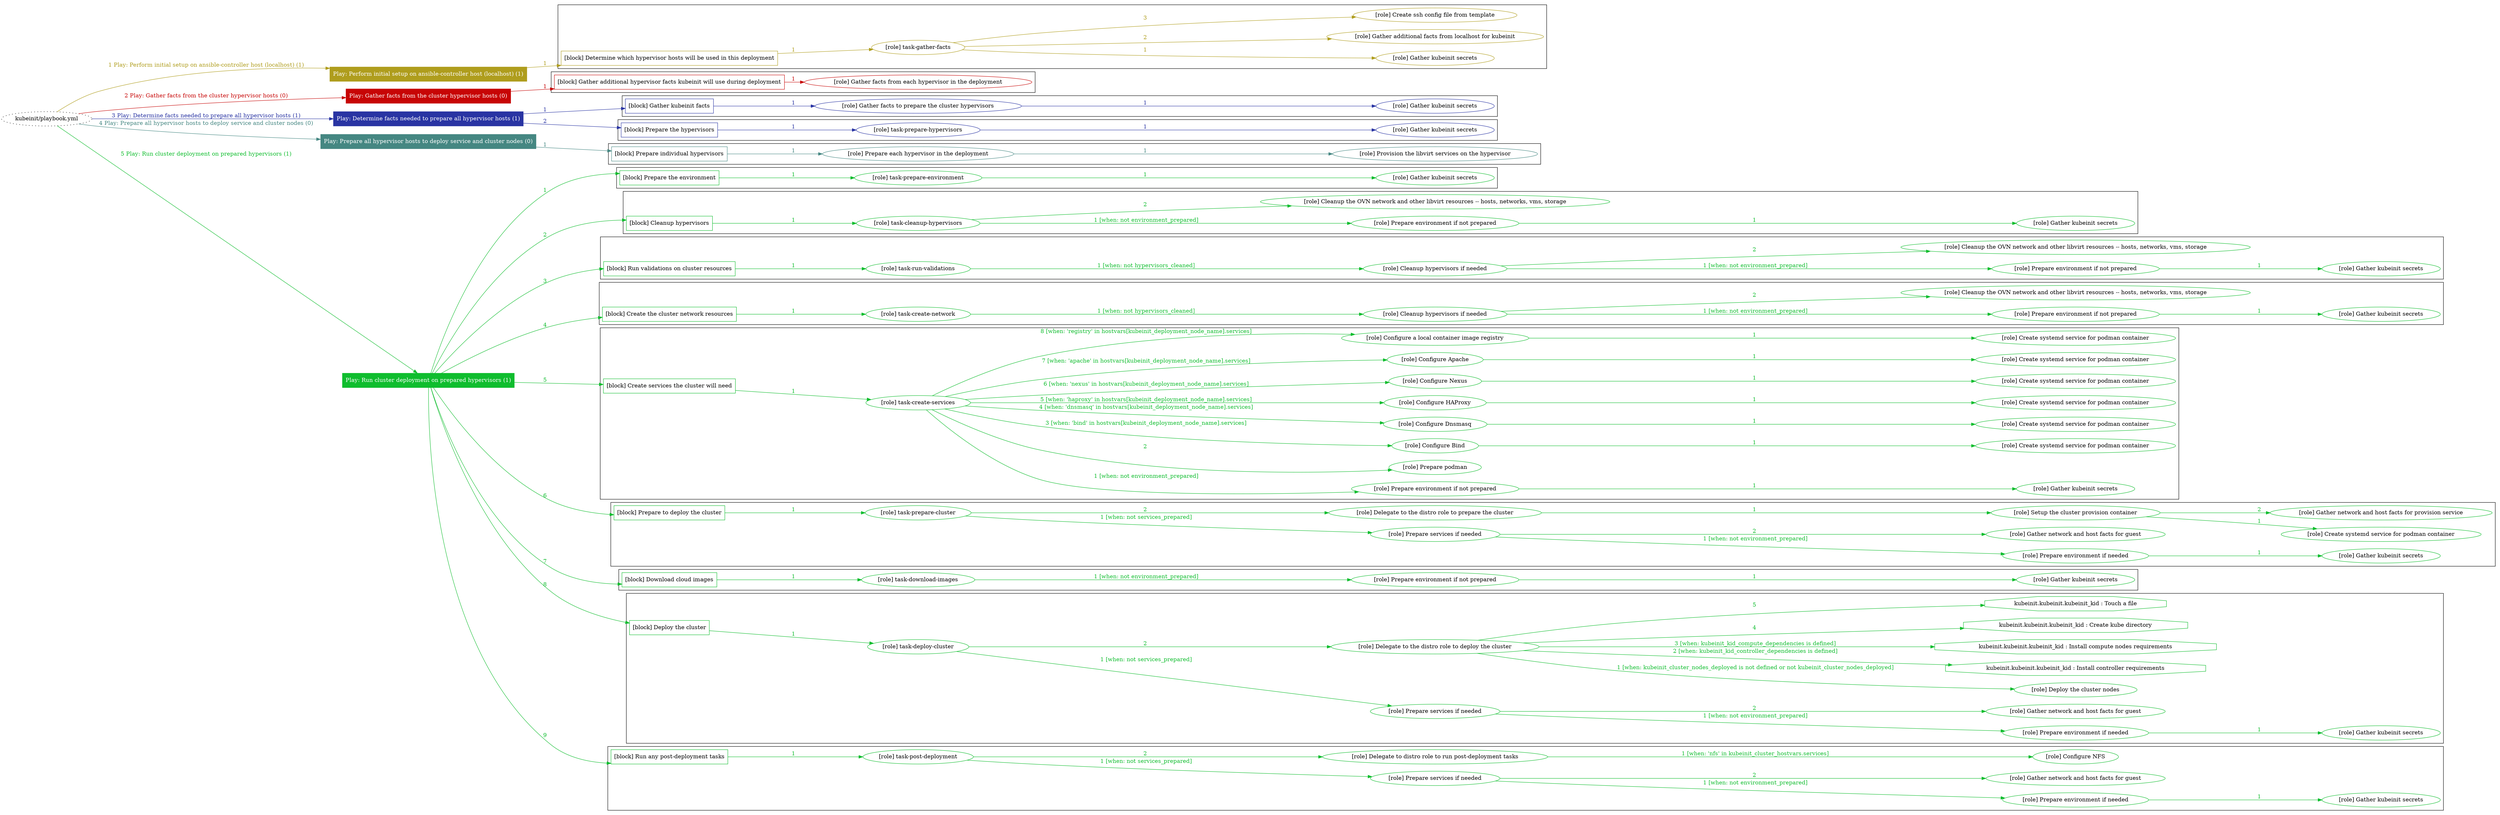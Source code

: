 digraph {
	graph [concentrate=true ordering=in rankdir=LR ratio=fill]
	edge [esep=5 sep=10]
	"kubeinit/playbook.yml" [URL="/home/runner/work/kubeinit/kubeinit/kubeinit/playbook.yml" id=playbook_e4612409 style=dotted]
	"kubeinit/playbook.yml" -> play_f13c044d [label="1 Play: Perform initial setup on ansible-controller host (localhost) (1)" color="#af9d1d" fontcolor="#af9d1d" id=edge_play_f13c044d labeltooltip="1 Play: Perform initial setup on ansible-controller host (localhost) (1)" tooltip="1 Play: Perform initial setup on ansible-controller host (localhost) (1)"]
	subgraph "Play: Perform initial setup on ansible-controller host (localhost) (1)" {
		play_f13c044d [label="Play: Perform initial setup on ansible-controller host (localhost) (1)" URL="/home/runner/work/kubeinit/kubeinit/kubeinit/playbook.yml" color="#af9d1d" fontcolor="#ffffff" id=play_f13c044d shape=box style=filled tooltip=localhost]
		play_f13c044d -> block_aff4a880 [label=1 color="#af9d1d" fontcolor="#af9d1d" id=edge_block_aff4a880 labeltooltip=1 tooltip=1]
		subgraph cluster_block_aff4a880 {
			block_aff4a880 [label="[block] Determine which hypervisor hosts will be used in this deployment" URL="/home/runner/work/kubeinit/kubeinit/kubeinit/playbook.yml" color="#af9d1d" id=block_aff4a880 labeltooltip="Determine which hypervisor hosts will be used in this deployment" shape=box tooltip="Determine which hypervisor hosts will be used in this deployment"]
			block_aff4a880 -> role_bec4efab [label="1 " color="#af9d1d" fontcolor="#af9d1d" id=edge_role_bec4efab labeltooltip="1 " tooltip="1 "]
			subgraph "task-gather-facts" {
				role_bec4efab [label="[role] task-gather-facts" URL="/home/runner/work/kubeinit/kubeinit/kubeinit/playbook.yml" color="#af9d1d" id=role_bec4efab tooltip="task-gather-facts"]
				role_bec4efab -> role_b82c16a2 [label="1 " color="#af9d1d" fontcolor="#af9d1d" id=edge_role_b82c16a2 labeltooltip="1 " tooltip="1 "]
				subgraph "Gather kubeinit secrets" {
					role_b82c16a2 [label="[role] Gather kubeinit secrets" URL="/home/runner/.ansible/collections/ansible_collections/kubeinit/kubeinit/roles/kubeinit_prepare/tasks/build_hypervisors_group.yml" color="#af9d1d" id=role_b82c16a2 tooltip="Gather kubeinit secrets"]
				}
				role_bec4efab -> role_f82345d7 [label="2 " color="#af9d1d" fontcolor="#af9d1d" id=edge_role_f82345d7 labeltooltip="2 " tooltip="2 "]
				subgraph "Gather additional facts from localhost for kubeinit" {
					role_f82345d7 [label="[role] Gather additional facts from localhost for kubeinit" URL="/home/runner/.ansible/collections/ansible_collections/kubeinit/kubeinit/roles/kubeinit_prepare/tasks/build_hypervisors_group.yml" color="#af9d1d" id=role_f82345d7 tooltip="Gather additional facts from localhost for kubeinit"]
				}
				role_bec4efab -> role_757fdeb3 [label="3 " color="#af9d1d" fontcolor="#af9d1d" id=edge_role_757fdeb3 labeltooltip="3 " tooltip="3 "]
				subgraph "Create ssh config file from template" {
					role_757fdeb3 [label="[role] Create ssh config file from template" URL="/home/runner/.ansible/collections/ansible_collections/kubeinit/kubeinit/roles/kubeinit_prepare/tasks/build_hypervisors_group.yml" color="#af9d1d" id=role_757fdeb3 tooltip="Create ssh config file from template"]
				}
			}
		}
	}
	"kubeinit/playbook.yml" -> play_c44e01d8 [label="2 Play: Gather facts from the cluster hypervisor hosts (0)" color="#c70505" fontcolor="#c70505" id=edge_play_c44e01d8 labeltooltip="2 Play: Gather facts from the cluster hypervisor hosts (0)" tooltip="2 Play: Gather facts from the cluster hypervisor hosts (0)"]
	subgraph "Play: Gather facts from the cluster hypervisor hosts (0)" {
		play_c44e01d8 [label="Play: Gather facts from the cluster hypervisor hosts (0)" URL="/home/runner/work/kubeinit/kubeinit/kubeinit/playbook.yml" color="#c70505" fontcolor="#ffffff" id=play_c44e01d8 shape=box style=filled tooltip="Play: Gather facts from the cluster hypervisor hosts (0)"]
		play_c44e01d8 -> block_5c3e0e9c [label=1 color="#c70505" fontcolor="#c70505" id=edge_block_5c3e0e9c labeltooltip=1 tooltip=1]
		subgraph cluster_block_5c3e0e9c {
			block_5c3e0e9c [label="[block] Gather additional hypervisor facts kubeinit will use during deployment" URL="/home/runner/work/kubeinit/kubeinit/kubeinit/playbook.yml" color="#c70505" id=block_5c3e0e9c labeltooltip="Gather additional hypervisor facts kubeinit will use during deployment" shape=box tooltip="Gather additional hypervisor facts kubeinit will use during deployment"]
			block_5c3e0e9c -> role_afc8eaa5 [label="1 " color="#c70505" fontcolor="#c70505" id=edge_role_afc8eaa5 labeltooltip="1 " tooltip="1 "]
			subgraph "Gather facts from each hypervisor in the deployment" {
				role_afc8eaa5 [label="[role] Gather facts from each hypervisor in the deployment" URL="/home/runner/work/kubeinit/kubeinit/kubeinit/playbook.yml" color="#c70505" id=role_afc8eaa5 tooltip="Gather facts from each hypervisor in the deployment"]
			}
		}
	}
	"kubeinit/playbook.yml" -> play_e5db6f1e [label="3 Play: Determine facts needed to prepare all hypervisor hosts (1)" color="#2934a3" fontcolor="#2934a3" id=edge_play_e5db6f1e labeltooltip="3 Play: Determine facts needed to prepare all hypervisor hosts (1)" tooltip="3 Play: Determine facts needed to prepare all hypervisor hosts (1)"]
	subgraph "Play: Determine facts needed to prepare all hypervisor hosts (1)" {
		play_e5db6f1e [label="Play: Determine facts needed to prepare all hypervisor hosts (1)" URL="/home/runner/work/kubeinit/kubeinit/kubeinit/playbook.yml" color="#2934a3" fontcolor="#ffffff" id=play_e5db6f1e shape=box style=filled tooltip=localhost]
		play_e5db6f1e -> block_56bbbd1f [label=1 color="#2934a3" fontcolor="#2934a3" id=edge_block_56bbbd1f labeltooltip=1 tooltip=1]
		subgraph cluster_block_56bbbd1f {
			block_56bbbd1f [label="[block] Gather kubeinit facts" URL="/home/runner/work/kubeinit/kubeinit/kubeinit/playbook.yml" color="#2934a3" id=block_56bbbd1f labeltooltip="Gather kubeinit facts" shape=box tooltip="Gather kubeinit facts"]
			block_56bbbd1f -> role_efb38e40 [label="1 " color="#2934a3" fontcolor="#2934a3" id=edge_role_efb38e40 labeltooltip="1 " tooltip="1 "]
			subgraph "Gather facts to prepare the cluster hypervisors" {
				role_efb38e40 [label="[role] Gather facts to prepare the cluster hypervisors" URL="/home/runner/work/kubeinit/kubeinit/kubeinit/playbook.yml" color="#2934a3" id=role_efb38e40 tooltip="Gather facts to prepare the cluster hypervisors"]
				role_efb38e40 -> role_dbee9239 [label="1 " color="#2934a3" fontcolor="#2934a3" id=edge_role_dbee9239 labeltooltip="1 " tooltip="1 "]
				subgraph "Gather kubeinit secrets" {
					role_dbee9239 [label="[role] Gather kubeinit secrets" URL="/home/runner/.ansible/collections/ansible_collections/kubeinit/kubeinit/roles/kubeinit_prepare/tasks/gather_kubeinit_facts.yml" color="#2934a3" id=role_dbee9239 tooltip="Gather kubeinit secrets"]
				}
			}
		}
		play_e5db6f1e -> block_041818f3 [label=2 color="#2934a3" fontcolor="#2934a3" id=edge_block_041818f3 labeltooltip=2 tooltip=2]
		subgraph cluster_block_041818f3 {
			block_041818f3 [label="[block] Prepare the hypervisors" URL="/home/runner/work/kubeinit/kubeinit/kubeinit/playbook.yml" color="#2934a3" id=block_041818f3 labeltooltip="Prepare the hypervisors" shape=box tooltip="Prepare the hypervisors"]
			block_041818f3 -> role_b581324e [label="1 " color="#2934a3" fontcolor="#2934a3" id=edge_role_b581324e labeltooltip="1 " tooltip="1 "]
			subgraph "task-prepare-hypervisors" {
				role_b581324e [label="[role] task-prepare-hypervisors" URL="/home/runner/work/kubeinit/kubeinit/kubeinit/playbook.yml" color="#2934a3" id=role_b581324e tooltip="task-prepare-hypervisors"]
				role_b581324e -> role_6fa0057e [label="1 " color="#2934a3" fontcolor="#2934a3" id=edge_role_6fa0057e labeltooltip="1 " tooltip="1 "]
				subgraph "Gather kubeinit secrets" {
					role_6fa0057e [label="[role] Gather kubeinit secrets" URL="/home/runner/.ansible/collections/ansible_collections/kubeinit/kubeinit/roles/kubeinit_prepare/tasks/gather_kubeinit_facts.yml" color="#2934a3" id=role_6fa0057e tooltip="Gather kubeinit secrets"]
				}
			}
		}
	}
	"kubeinit/playbook.yml" -> play_ab553658 [label="4 Play: Prepare all hypervisor hosts to deploy service and cluster nodes (0)" color="#458782" fontcolor="#458782" id=edge_play_ab553658 labeltooltip="4 Play: Prepare all hypervisor hosts to deploy service and cluster nodes (0)" tooltip="4 Play: Prepare all hypervisor hosts to deploy service and cluster nodes (0)"]
	subgraph "Play: Prepare all hypervisor hosts to deploy service and cluster nodes (0)" {
		play_ab553658 [label="Play: Prepare all hypervisor hosts to deploy service and cluster nodes (0)" URL="/home/runner/work/kubeinit/kubeinit/kubeinit/playbook.yml" color="#458782" fontcolor="#ffffff" id=play_ab553658 shape=box style=filled tooltip="Play: Prepare all hypervisor hosts to deploy service and cluster nodes (0)"]
		play_ab553658 -> block_cac57ed4 [label=1 color="#458782" fontcolor="#458782" id=edge_block_cac57ed4 labeltooltip=1 tooltip=1]
		subgraph cluster_block_cac57ed4 {
			block_cac57ed4 [label="[block] Prepare individual hypervisors" URL="/home/runner/work/kubeinit/kubeinit/kubeinit/playbook.yml" color="#458782" id=block_cac57ed4 labeltooltip="Prepare individual hypervisors" shape=box tooltip="Prepare individual hypervisors"]
			block_cac57ed4 -> role_39d2cc6e [label="1 " color="#458782" fontcolor="#458782" id=edge_role_39d2cc6e labeltooltip="1 " tooltip="1 "]
			subgraph "Prepare each hypervisor in the deployment" {
				role_39d2cc6e [label="[role] Prepare each hypervisor in the deployment" URL="/home/runner/work/kubeinit/kubeinit/kubeinit/playbook.yml" color="#458782" id=role_39d2cc6e tooltip="Prepare each hypervisor in the deployment"]
				role_39d2cc6e -> role_b675d808 [label="1 " color="#458782" fontcolor="#458782" id=edge_role_b675d808 labeltooltip="1 " tooltip="1 "]
				subgraph "Provision the libvirt services on the hypervisor" {
					role_b675d808 [label="[role] Provision the libvirt services on the hypervisor" URL="/home/runner/.ansible/collections/ansible_collections/kubeinit/kubeinit/roles/kubeinit_prepare/tasks/prepare_hypervisor.yml" color="#458782" id=role_b675d808 tooltip="Provision the libvirt services on the hypervisor"]
				}
			}
		}
	}
	"kubeinit/playbook.yml" -> play_9bca5546 [label="5 Play: Run cluster deployment on prepared hypervisors (1)" color="#0fbd2e" fontcolor="#0fbd2e" id=edge_play_9bca5546 labeltooltip="5 Play: Run cluster deployment on prepared hypervisors (1)" tooltip="5 Play: Run cluster deployment on prepared hypervisors (1)"]
	subgraph "Play: Run cluster deployment on prepared hypervisors (1)" {
		play_9bca5546 [label="Play: Run cluster deployment on prepared hypervisors (1)" URL="/home/runner/work/kubeinit/kubeinit/kubeinit/playbook.yml" color="#0fbd2e" fontcolor="#ffffff" id=play_9bca5546 shape=box style=filled tooltip=localhost]
		play_9bca5546 -> block_a8eab630 [label=1 color="#0fbd2e" fontcolor="#0fbd2e" id=edge_block_a8eab630 labeltooltip=1 tooltip=1]
		subgraph cluster_block_a8eab630 {
			block_a8eab630 [label="[block] Prepare the environment" URL="/home/runner/work/kubeinit/kubeinit/kubeinit/playbook.yml" color="#0fbd2e" id=block_a8eab630 labeltooltip="Prepare the environment" shape=box tooltip="Prepare the environment"]
			block_a8eab630 -> role_31d4b248 [label="1 " color="#0fbd2e" fontcolor="#0fbd2e" id=edge_role_31d4b248 labeltooltip="1 " tooltip="1 "]
			subgraph "task-prepare-environment" {
				role_31d4b248 [label="[role] task-prepare-environment" URL="/home/runner/work/kubeinit/kubeinit/kubeinit/playbook.yml" color="#0fbd2e" id=role_31d4b248 tooltip="task-prepare-environment"]
				role_31d4b248 -> role_a5d0fc66 [label="1 " color="#0fbd2e" fontcolor="#0fbd2e" id=edge_role_a5d0fc66 labeltooltip="1 " tooltip="1 "]
				subgraph "Gather kubeinit secrets" {
					role_a5d0fc66 [label="[role] Gather kubeinit secrets" URL="/home/runner/.ansible/collections/ansible_collections/kubeinit/kubeinit/roles/kubeinit_prepare/tasks/gather_kubeinit_facts.yml" color="#0fbd2e" id=role_a5d0fc66 tooltip="Gather kubeinit secrets"]
				}
			}
		}
		play_9bca5546 -> block_bc9f52a0 [label=2 color="#0fbd2e" fontcolor="#0fbd2e" id=edge_block_bc9f52a0 labeltooltip=2 tooltip=2]
		subgraph cluster_block_bc9f52a0 {
			block_bc9f52a0 [label="[block] Cleanup hypervisors" URL="/home/runner/work/kubeinit/kubeinit/kubeinit/playbook.yml" color="#0fbd2e" id=block_bc9f52a0 labeltooltip="Cleanup hypervisors" shape=box tooltip="Cleanup hypervisors"]
			block_bc9f52a0 -> role_ebae5485 [label="1 " color="#0fbd2e" fontcolor="#0fbd2e" id=edge_role_ebae5485 labeltooltip="1 " tooltip="1 "]
			subgraph "task-cleanup-hypervisors" {
				role_ebae5485 [label="[role] task-cleanup-hypervisors" URL="/home/runner/work/kubeinit/kubeinit/kubeinit/playbook.yml" color="#0fbd2e" id=role_ebae5485 tooltip="task-cleanup-hypervisors"]
				role_ebae5485 -> role_9535ba8f [label="1 [when: not environment_prepared]" color="#0fbd2e" fontcolor="#0fbd2e" id=edge_role_9535ba8f labeltooltip="1 [when: not environment_prepared]" tooltip="1 [when: not environment_prepared]"]
				subgraph "Prepare environment if not prepared" {
					role_9535ba8f [label="[role] Prepare environment if not prepared" URL="/home/runner/.ansible/collections/ansible_collections/kubeinit/kubeinit/roles/kubeinit_prepare/tasks/cleanup_hypervisors.yml" color="#0fbd2e" id=role_9535ba8f tooltip="Prepare environment if not prepared"]
					role_9535ba8f -> role_06e19b63 [label="1 " color="#0fbd2e" fontcolor="#0fbd2e" id=edge_role_06e19b63 labeltooltip="1 " tooltip="1 "]
					subgraph "Gather kubeinit secrets" {
						role_06e19b63 [label="[role] Gather kubeinit secrets" URL="/home/runner/.ansible/collections/ansible_collections/kubeinit/kubeinit/roles/kubeinit_prepare/tasks/gather_kubeinit_facts.yml" color="#0fbd2e" id=role_06e19b63 tooltip="Gather kubeinit secrets"]
					}
				}
				role_ebae5485 -> role_6a51b57f [label="2 " color="#0fbd2e" fontcolor="#0fbd2e" id=edge_role_6a51b57f labeltooltip="2 " tooltip="2 "]
				subgraph "Cleanup the OVN network and other libvirt resources -- hosts, networks, vms, storage" {
					role_6a51b57f [label="[role] Cleanup the OVN network and other libvirt resources -- hosts, networks, vms, storage" URL="/home/runner/.ansible/collections/ansible_collections/kubeinit/kubeinit/roles/kubeinit_prepare/tasks/cleanup_hypervisors.yml" color="#0fbd2e" id=role_6a51b57f tooltip="Cleanup the OVN network and other libvirt resources -- hosts, networks, vms, storage"]
				}
			}
		}
		play_9bca5546 -> block_95264e3d [label=3 color="#0fbd2e" fontcolor="#0fbd2e" id=edge_block_95264e3d labeltooltip=3 tooltip=3]
		subgraph cluster_block_95264e3d {
			block_95264e3d [label="[block] Run validations on cluster resources" URL="/home/runner/work/kubeinit/kubeinit/kubeinit/playbook.yml" color="#0fbd2e" id=block_95264e3d labeltooltip="Run validations on cluster resources" shape=box tooltip="Run validations on cluster resources"]
			block_95264e3d -> role_472d4e52 [label="1 " color="#0fbd2e" fontcolor="#0fbd2e" id=edge_role_472d4e52 labeltooltip="1 " tooltip="1 "]
			subgraph "task-run-validations" {
				role_472d4e52 [label="[role] task-run-validations" URL="/home/runner/work/kubeinit/kubeinit/kubeinit/playbook.yml" color="#0fbd2e" id=role_472d4e52 tooltip="task-run-validations"]
				role_472d4e52 -> role_537972e8 [label="1 [when: not hypervisors_cleaned]" color="#0fbd2e" fontcolor="#0fbd2e" id=edge_role_537972e8 labeltooltip="1 [when: not hypervisors_cleaned]" tooltip="1 [when: not hypervisors_cleaned]"]
				subgraph "Cleanup hypervisors if needed" {
					role_537972e8 [label="[role] Cleanup hypervisors if needed" URL="/home/runner/.ansible/collections/ansible_collections/kubeinit/kubeinit/roles/kubeinit_validations/tasks/main.yml" color="#0fbd2e" id=role_537972e8 tooltip="Cleanup hypervisors if needed"]
					role_537972e8 -> role_40deec34 [label="1 [when: not environment_prepared]" color="#0fbd2e" fontcolor="#0fbd2e" id=edge_role_40deec34 labeltooltip="1 [when: not environment_prepared]" tooltip="1 [when: not environment_prepared]"]
					subgraph "Prepare environment if not prepared" {
						role_40deec34 [label="[role] Prepare environment if not prepared" URL="/home/runner/.ansible/collections/ansible_collections/kubeinit/kubeinit/roles/kubeinit_prepare/tasks/cleanup_hypervisors.yml" color="#0fbd2e" id=role_40deec34 tooltip="Prepare environment if not prepared"]
						role_40deec34 -> role_32dd7a84 [label="1 " color="#0fbd2e" fontcolor="#0fbd2e" id=edge_role_32dd7a84 labeltooltip="1 " tooltip="1 "]
						subgraph "Gather kubeinit secrets" {
							role_32dd7a84 [label="[role] Gather kubeinit secrets" URL="/home/runner/.ansible/collections/ansible_collections/kubeinit/kubeinit/roles/kubeinit_prepare/tasks/gather_kubeinit_facts.yml" color="#0fbd2e" id=role_32dd7a84 tooltip="Gather kubeinit secrets"]
						}
					}
					role_537972e8 -> role_0efb39c7 [label="2 " color="#0fbd2e" fontcolor="#0fbd2e" id=edge_role_0efb39c7 labeltooltip="2 " tooltip="2 "]
					subgraph "Cleanup the OVN network and other libvirt resources -- hosts, networks, vms, storage" {
						role_0efb39c7 [label="[role] Cleanup the OVN network and other libvirt resources -- hosts, networks, vms, storage" URL="/home/runner/.ansible/collections/ansible_collections/kubeinit/kubeinit/roles/kubeinit_prepare/tasks/cleanup_hypervisors.yml" color="#0fbd2e" id=role_0efb39c7 tooltip="Cleanup the OVN network and other libvirt resources -- hosts, networks, vms, storage"]
					}
				}
			}
		}
		play_9bca5546 -> block_e72af2e1 [label=4 color="#0fbd2e" fontcolor="#0fbd2e" id=edge_block_e72af2e1 labeltooltip=4 tooltip=4]
		subgraph cluster_block_e72af2e1 {
			block_e72af2e1 [label="[block] Create the cluster network resources" URL="/home/runner/work/kubeinit/kubeinit/kubeinit/playbook.yml" color="#0fbd2e" id=block_e72af2e1 labeltooltip="Create the cluster network resources" shape=box tooltip="Create the cluster network resources"]
			block_e72af2e1 -> role_cc191f4a [label="1 " color="#0fbd2e" fontcolor="#0fbd2e" id=edge_role_cc191f4a labeltooltip="1 " tooltip="1 "]
			subgraph "task-create-network" {
				role_cc191f4a [label="[role] task-create-network" URL="/home/runner/work/kubeinit/kubeinit/kubeinit/playbook.yml" color="#0fbd2e" id=role_cc191f4a tooltip="task-create-network"]
				role_cc191f4a -> role_01c433ce [label="1 [when: not hypervisors_cleaned]" color="#0fbd2e" fontcolor="#0fbd2e" id=edge_role_01c433ce labeltooltip="1 [when: not hypervisors_cleaned]" tooltip="1 [when: not hypervisors_cleaned]"]
				subgraph "Cleanup hypervisors if needed" {
					role_01c433ce [label="[role] Cleanup hypervisors if needed" URL="/home/runner/.ansible/collections/ansible_collections/kubeinit/kubeinit/roles/kubeinit_libvirt/tasks/create_network.yml" color="#0fbd2e" id=role_01c433ce tooltip="Cleanup hypervisors if needed"]
					role_01c433ce -> role_870d86cd [label="1 [when: not environment_prepared]" color="#0fbd2e" fontcolor="#0fbd2e" id=edge_role_870d86cd labeltooltip="1 [when: not environment_prepared]" tooltip="1 [when: not environment_prepared]"]
					subgraph "Prepare environment if not prepared" {
						role_870d86cd [label="[role] Prepare environment if not prepared" URL="/home/runner/.ansible/collections/ansible_collections/kubeinit/kubeinit/roles/kubeinit_prepare/tasks/cleanup_hypervisors.yml" color="#0fbd2e" id=role_870d86cd tooltip="Prepare environment if not prepared"]
						role_870d86cd -> role_15c24d42 [label="1 " color="#0fbd2e" fontcolor="#0fbd2e" id=edge_role_15c24d42 labeltooltip="1 " tooltip="1 "]
						subgraph "Gather kubeinit secrets" {
							role_15c24d42 [label="[role] Gather kubeinit secrets" URL="/home/runner/.ansible/collections/ansible_collections/kubeinit/kubeinit/roles/kubeinit_prepare/tasks/gather_kubeinit_facts.yml" color="#0fbd2e" id=role_15c24d42 tooltip="Gather kubeinit secrets"]
						}
					}
					role_01c433ce -> role_00c3ab82 [label="2 " color="#0fbd2e" fontcolor="#0fbd2e" id=edge_role_00c3ab82 labeltooltip="2 " tooltip="2 "]
					subgraph "Cleanup the OVN network and other libvirt resources -- hosts, networks, vms, storage" {
						role_00c3ab82 [label="[role] Cleanup the OVN network and other libvirt resources -- hosts, networks, vms, storage" URL="/home/runner/.ansible/collections/ansible_collections/kubeinit/kubeinit/roles/kubeinit_prepare/tasks/cleanup_hypervisors.yml" color="#0fbd2e" id=role_00c3ab82 tooltip="Cleanup the OVN network and other libvirt resources -- hosts, networks, vms, storage"]
					}
				}
			}
		}
		play_9bca5546 -> block_e9ac6297 [label=5 color="#0fbd2e" fontcolor="#0fbd2e" id=edge_block_e9ac6297 labeltooltip=5 tooltip=5]
		subgraph cluster_block_e9ac6297 {
			block_e9ac6297 [label="[block] Create services the cluster will need" URL="/home/runner/work/kubeinit/kubeinit/kubeinit/playbook.yml" color="#0fbd2e" id=block_e9ac6297 labeltooltip="Create services the cluster will need" shape=box tooltip="Create services the cluster will need"]
			block_e9ac6297 -> role_11a7df5a [label="1 " color="#0fbd2e" fontcolor="#0fbd2e" id=edge_role_11a7df5a labeltooltip="1 " tooltip="1 "]
			subgraph "task-create-services" {
				role_11a7df5a [label="[role] task-create-services" URL="/home/runner/work/kubeinit/kubeinit/kubeinit/playbook.yml" color="#0fbd2e" id=role_11a7df5a tooltip="task-create-services"]
				role_11a7df5a -> role_58506872 [label="1 [when: not environment_prepared]" color="#0fbd2e" fontcolor="#0fbd2e" id=edge_role_58506872 labeltooltip="1 [when: not environment_prepared]" tooltip="1 [when: not environment_prepared]"]
				subgraph "Prepare environment if not prepared" {
					role_58506872 [label="[role] Prepare environment if not prepared" URL="/home/runner/.ansible/collections/ansible_collections/kubeinit/kubeinit/roles/kubeinit_services/tasks/main.yml" color="#0fbd2e" id=role_58506872 tooltip="Prepare environment if not prepared"]
					role_58506872 -> role_59026c62 [label="1 " color="#0fbd2e" fontcolor="#0fbd2e" id=edge_role_59026c62 labeltooltip="1 " tooltip="1 "]
					subgraph "Gather kubeinit secrets" {
						role_59026c62 [label="[role] Gather kubeinit secrets" URL="/home/runner/.ansible/collections/ansible_collections/kubeinit/kubeinit/roles/kubeinit_prepare/tasks/gather_kubeinit_facts.yml" color="#0fbd2e" id=role_59026c62 tooltip="Gather kubeinit secrets"]
					}
				}
				role_11a7df5a -> role_8428b766 [label="2 " color="#0fbd2e" fontcolor="#0fbd2e" id=edge_role_8428b766 labeltooltip="2 " tooltip="2 "]
				subgraph "Prepare podman" {
					role_8428b766 [label="[role] Prepare podman" URL="/home/runner/.ansible/collections/ansible_collections/kubeinit/kubeinit/roles/kubeinit_services/tasks/00_create_service_pod.yml" color="#0fbd2e" id=role_8428b766 tooltip="Prepare podman"]
				}
				role_11a7df5a -> role_1d321a89 [label="3 [when: 'bind' in hostvars[kubeinit_deployment_node_name].services]" color="#0fbd2e" fontcolor="#0fbd2e" id=edge_role_1d321a89 labeltooltip="3 [when: 'bind' in hostvars[kubeinit_deployment_node_name].services]" tooltip="3 [when: 'bind' in hostvars[kubeinit_deployment_node_name].services]"]
				subgraph "Configure Bind" {
					role_1d321a89 [label="[role] Configure Bind" URL="/home/runner/.ansible/collections/ansible_collections/kubeinit/kubeinit/roles/kubeinit_services/tasks/start_services_containers.yml" color="#0fbd2e" id=role_1d321a89 tooltip="Configure Bind"]
					role_1d321a89 -> role_392dd624 [label="1 " color="#0fbd2e" fontcolor="#0fbd2e" id=edge_role_392dd624 labeltooltip="1 " tooltip="1 "]
					subgraph "Create systemd service for podman container" {
						role_392dd624 [label="[role] Create systemd service for podman container" URL="/home/runner/.ansible/collections/ansible_collections/kubeinit/kubeinit/roles/kubeinit_bind/tasks/main.yml" color="#0fbd2e" id=role_392dd624 tooltip="Create systemd service for podman container"]
					}
				}
				role_11a7df5a -> role_5903144e [label="4 [when: 'dnsmasq' in hostvars[kubeinit_deployment_node_name].services]" color="#0fbd2e" fontcolor="#0fbd2e" id=edge_role_5903144e labeltooltip="4 [when: 'dnsmasq' in hostvars[kubeinit_deployment_node_name].services]" tooltip="4 [when: 'dnsmasq' in hostvars[kubeinit_deployment_node_name].services]"]
				subgraph "Configure Dnsmasq" {
					role_5903144e [label="[role] Configure Dnsmasq" URL="/home/runner/.ansible/collections/ansible_collections/kubeinit/kubeinit/roles/kubeinit_services/tasks/start_services_containers.yml" color="#0fbd2e" id=role_5903144e tooltip="Configure Dnsmasq"]
					role_5903144e -> role_865dd7c6 [label="1 " color="#0fbd2e" fontcolor="#0fbd2e" id=edge_role_865dd7c6 labeltooltip="1 " tooltip="1 "]
					subgraph "Create systemd service for podman container" {
						role_865dd7c6 [label="[role] Create systemd service for podman container" URL="/home/runner/.ansible/collections/ansible_collections/kubeinit/kubeinit/roles/kubeinit_dnsmasq/tasks/main.yml" color="#0fbd2e" id=role_865dd7c6 tooltip="Create systemd service for podman container"]
					}
				}
				role_11a7df5a -> role_2af4af2d [label="5 [when: 'haproxy' in hostvars[kubeinit_deployment_node_name].services]" color="#0fbd2e" fontcolor="#0fbd2e" id=edge_role_2af4af2d labeltooltip="5 [when: 'haproxy' in hostvars[kubeinit_deployment_node_name].services]" tooltip="5 [when: 'haproxy' in hostvars[kubeinit_deployment_node_name].services]"]
				subgraph "Configure HAProxy" {
					role_2af4af2d [label="[role] Configure HAProxy" URL="/home/runner/.ansible/collections/ansible_collections/kubeinit/kubeinit/roles/kubeinit_services/tasks/start_services_containers.yml" color="#0fbd2e" id=role_2af4af2d tooltip="Configure HAProxy"]
					role_2af4af2d -> role_795a43be [label="1 " color="#0fbd2e" fontcolor="#0fbd2e" id=edge_role_795a43be labeltooltip="1 " tooltip="1 "]
					subgraph "Create systemd service for podman container" {
						role_795a43be [label="[role] Create systemd service for podman container" URL="/home/runner/.ansible/collections/ansible_collections/kubeinit/kubeinit/roles/kubeinit_haproxy/tasks/main.yml" color="#0fbd2e" id=role_795a43be tooltip="Create systemd service for podman container"]
					}
				}
				role_11a7df5a -> role_9dd6ae0a [label="6 [when: 'nexus' in hostvars[kubeinit_deployment_node_name].services]" color="#0fbd2e" fontcolor="#0fbd2e" id=edge_role_9dd6ae0a labeltooltip="6 [when: 'nexus' in hostvars[kubeinit_deployment_node_name].services]" tooltip="6 [when: 'nexus' in hostvars[kubeinit_deployment_node_name].services]"]
				subgraph "Configure Nexus" {
					role_9dd6ae0a [label="[role] Configure Nexus" URL="/home/runner/.ansible/collections/ansible_collections/kubeinit/kubeinit/roles/kubeinit_services/tasks/start_services_containers.yml" color="#0fbd2e" id=role_9dd6ae0a tooltip="Configure Nexus"]
					role_9dd6ae0a -> role_0f9faae7 [label="1 " color="#0fbd2e" fontcolor="#0fbd2e" id=edge_role_0f9faae7 labeltooltip="1 " tooltip="1 "]
					subgraph "Create systemd service for podman container" {
						role_0f9faae7 [label="[role] Create systemd service for podman container" URL="/home/runner/.ansible/collections/ansible_collections/kubeinit/kubeinit/roles/kubeinit_nexus/tasks/main.yml" color="#0fbd2e" id=role_0f9faae7 tooltip="Create systemd service for podman container"]
					}
				}
				role_11a7df5a -> role_094cecf4 [label="7 [when: 'apache' in hostvars[kubeinit_deployment_node_name].services]" color="#0fbd2e" fontcolor="#0fbd2e" id=edge_role_094cecf4 labeltooltip="7 [when: 'apache' in hostvars[kubeinit_deployment_node_name].services]" tooltip="7 [when: 'apache' in hostvars[kubeinit_deployment_node_name].services]"]
				subgraph "Configure Apache" {
					role_094cecf4 [label="[role] Configure Apache" URL="/home/runner/.ansible/collections/ansible_collections/kubeinit/kubeinit/roles/kubeinit_services/tasks/start_services_containers.yml" color="#0fbd2e" id=role_094cecf4 tooltip="Configure Apache"]
					role_094cecf4 -> role_3cd5ab83 [label="1 " color="#0fbd2e" fontcolor="#0fbd2e" id=edge_role_3cd5ab83 labeltooltip="1 " tooltip="1 "]
					subgraph "Create systemd service for podman container" {
						role_3cd5ab83 [label="[role] Create systemd service for podman container" URL="/home/runner/.ansible/collections/ansible_collections/kubeinit/kubeinit/roles/kubeinit_apache/tasks/main.yml" color="#0fbd2e" id=role_3cd5ab83 tooltip="Create systemd service for podman container"]
					}
				}
				role_11a7df5a -> role_e20f863b [label="8 [when: 'registry' in hostvars[kubeinit_deployment_node_name].services]" color="#0fbd2e" fontcolor="#0fbd2e" id=edge_role_e20f863b labeltooltip="8 [when: 'registry' in hostvars[kubeinit_deployment_node_name].services]" tooltip="8 [when: 'registry' in hostvars[kubeinit_deployment_node_name].services]"]
				subgraph "Configure a local container image registry" {
					role_e20f863b [label="[role] Configure a local container image registry" URL="/home/runner/.ansible/collections/ansible_collections/kubeinit/kubeinit/roles/kubeinit_services/tasks/start_services_containers.yml" color="#0fbd2e" id=role_e20f863b tooltip="Configure a local container image registry"]
					role_e20f863b -> role_975865fe [label="1 " color="#0fbd2e" fontcolor="#0fbd2e" id=edge_role_975865fe labeltooltip="1 " tooltip="1 "]
					subgraph "Create systemd service for podman container" {
						role_975865fe [label="[role] Create systemd service for podman container" URL="/home/runner/.ansible/collections/ansible_collections/kubeinit/kubeinit/roles/kubeinit_registry/tasks/main.yml" color="#0fbd2e" id=role_975865fe tooltip="Create systemd service for podman container"]
					}
				}
			}
		}
		play_9bca5546 -> block_275fb062 [label=6 color="#0fbd2e" fontcolor="#0fbd2e" id=edge_block_275fb062 labeltooltip=6 tooltip=6]
		subgraph cluster_block_275fb062 {
			block_275fb062 [label="[block] Prepare to deploy the cluster" URL="/home/runner/work/kubeinit/kubeinit/kubeinit/playbook.yml" color="#0fbd2e" id=block_275fb062 labeltooltip="Prepare to deploy the cluster" shape=box tooltip="Prepare to deploy the cluster"]
			block_275fb062 -> role_2130c276 [label="1 " color="#0fbd2e" fontcolor="#0fbd2e" id=edge_role_2130c276 labeltooltip="1 " tooltip="1 "]
			subgraph "task-prepare-cluster" {
				role_2130c276 [label="[role] task-prepare-cluster" URL="/home/runner/work/kubeinit/kubeinit/kubeinit/playbook.yml" color="#0fbd2e" id=role_2130c276 tooltip="task-prepare-cluster"]
				role_2130c276 -> role_93792a14 [label="1 [when: not services_prepared]" color="#0fbd2e" fontcolor="#0fbd2e" id=edge_role_93792a14 labeltooltip="1 [when: not services_prepared]" tooltip="1 [when: not services_prepared]"]
				subgraph "Prepare services if needed" {
					role_93792a14 [label="[role] Prepare services if needed" URL="/home/runner/.ansible/collections/ansible_collections/kubeinit/kubeinit/roles/kubeinit_prepare/tasks/prepare_cluster.yml" color="#0fbd2e" id=role_93792a14 tooltip="Prepare services if needed"]
					role_93792a14 -> role_be7d2488 [label="1 [when: not environment_prepared]" color="#0fbd2e" fontcolor="#0fbd2e" id=edge_role_be7d2488 labeltooltip="1 [when: not environment_prepared]" tooltip="1 [when: not environment_prepared]"]
					subgraph "Prepare environment if needed" {
						role_be7d2488 [label="[role] Prepare environment if needed" URL="/home/runner/.ansible/collections/ansible_collections/kubeinit/kubeinit/roles/kubeinit_services/tasks/prepare_services.yml" color="#0fbd2e" id=role_be7d2488 tooltip="Prepare environment if needed"]
						role_be7d2488 -> role_7dbeb6d0 [label="1 " color="#0fbd2e" fontcolor="#0fbd2e" id=edge_role_7dbeb6d0 labeltooltip="1 " tooltip="1 "]
						subgraph "Gather kubeinit secrets" {
							role_7dbeb6d0 [label="[role] Gather kubeinit secrets" URL="/home/runner/.ansible/collections/ansible_collections/kubeinit/kubeinit/roles/kubeinit_prepare/tasks/gather_kubeinit_facts.yml" color="#0fbd2e" id=role_7dbeb6d0 tooltip="Gather kubeinit secrets"]
						}
					}
					role_93792a14 -> role_0f9d240f [label="2 " color="#0fbd2e" fontcolor="#0fbd2e" id=edge_role_0f9d240f labeltooltip="2 " tooltip="2 "]
					subgraph "Gather network and host facts for guest" {
						role_0f9d240f [label="[role] Gather network and host facts for guest" URL="/home/runner/.ansible/collections/ansible_collections/kubeinit/kubeinit/roles/kubeinit_services/tasks/prepare_services.yml" color="#0fbd2e" id=role_0f9d240f tooltip="Gather network and host facts for guest"]
					}
				}
				role_2130c276 -> role_93337036 [label="2 " color="#0fbd2e" fontcolor="#0fbd2e" id=edge_role_93337036 labeltooltip="2 " tooltip="2 "]
				subgraph "Delegate to the distro role to prepare the cluster" {
					role_93337036 [label="[role] Delegate to the distro role to prepare the cluster" URL="/home/runner/.ansible/collections/ansible_collections/kubeinit/kubeinit/roles/kubeinit_prepare/tasks/prepare_cluster.yml" color="#0fbd2e" id=role_93337036 tooltip="Delegate to the distro role to prepare the cluster"]
					role_93337036 -> role_9217267c [label="1 " color="#0fbd2e" fontcolor="#0fbd2e" id=edge_role_9217267c labeltooltip="1 " tooltip="1 "]
					subgraph "Setup the cluster provision container" {
						role_9217267c [label="[role] Setup the cluster provision container" URL="/home/runner/.ansible/collections/ansible_collections/kubeinit/kubeinit/roles/kubeinit_kid/tasks/prepare_cluster.yml" color="#0fbd2e" id=role_9217267c tooltip="Setup the cluster provision container"]
						role_9217267c -> role_eb0662e2 [label="1 " color="#0fbd2e" fontcolor="#0fbd2e" id=edge_role_eb0662e2 labeltooltip="1 " tooltip="1 "]
						subgraph "Create systemd service for podman container" {
							role_eb0662e2 [label="[role] Create systemd service for podman container" URL="/home/runner/.ansible/collections/ansible_collections/kubeinit/kubeinit/roles/kubeinit_services/tasks/create_provision_container.yml" color="#0fbd2e" id=role_eb0662e2 tooltip="Create systemd service for podman container"]
						}
						role_9217267c -> role_d347eec8 [label="2 " color="#0fbd2e" fontcolor="#0fbd2e" id=edge_role_d347eec8 labeltooltip="2 " tooltip="2 "]
						subgraph "Gather network and host facts for provision service" {
							role_d347eec8 [label="[role] Gather network and host facts for provision service" URL="/home/runner/.ansible/collections/ansible_collections/kubeinit/kubeinit/roles/kubeinit_services/tasks/create_provision_container.yml" color="#0fbd2e" id=role_d347eec8 tooltip="Gather network and host facts for provision service"]
						}
					}
				}
			}
		}
		play_9bca5546 -> block_1987842e [label=7 color="#0fbd2e" fontcolor="#0fbd2e" id=edge_block_1987842e labeltooltip=7 tooltip=7]
		subgraph cluster_block_1987842e {
			block_1987842e [label="[block] Download cloud images" URL="/home/runner/work/kubeinit/kubeinit/kubeinit/playbook.yml" color="#0fbd2e" id=block_1987842e labeltooltip="Download cloud images" shape=box tooltip="Download cloud images"]
			block_1987842e -> role_d7a092f6 [label="1 " color="#0fbd2e" fontcolor="#0fbd2e" id=edge_role_d7a092f6 labeltooltip="1 " tooltip="1 "]
			subgraph "task-download-images" {
				role_d7a092f6 [label="[role] task-download-images" URL="/home/runner/work/kubeinit/kubeinit/kubeinit/playbook.yml" color="#0fbd2e" id=role_d7a092f6 tooltip="task-download-images"]
				role_d7a092f6 -> role_c5045058 [label="1 [when: not environment_prepared]" color="#0fbd2e" fontcolor="#0fbd2e" id=edge_role_c5045058 labeltooltip="1 [when: not environment_prepared]" tooltip="1 [when: not environment_prepared]"]
				subgraph "Prepare environment if not prepared" {
					role_c5045058 [label="[role] Prepare environment if not prepared" URL="/home/runner/.ansible/collections/ansible_collections/kubeinit/kubeinit/roles/kubeinit_libvirt/tasks/download_cloud_images.yml" color="#0fbd2e" id=role_c5045058 tooltip="Prepare environment if not prepared"]
					role_c5045058 -> role_7a6873ba [label="1 " color="#0fbd2e" fontcolor="#0fbd2e" id=edge_role_7a6873ba labeltooltip="1 " tooltip="1 "]
					subgraph "Gather kubeinit secrets" {
						role_7a6873ba [label="[role] Gather kubeinit secrets" URL="/home/runner/.ansible/collections/ansible_collections/kubeinit/kubeinit/roles/kubeinit_prepare/tasks/gather_kubeinit_facts.yml" color="#0fbd2e" id=role_7a6873ba tooltip="Gather kubeinit secrets"]
					}
				}
			}
		}
		play_9bca5546 -> block_100e1acc [label=8 color="#0fbd2e" fontcolor="#0fbd2e" id=edge_block_100e1acc labeltooltip=8 tooltip=8]
		subgraph cluster_block_100e1acc {
			block_100e1acc [label="[block] Deploy the cluster" URL="/home/runner/work/kubeinit/kubeinit/kubeinit/playbook.yml" color="#0fbd2e" id=block_100e1acc labeltooltip="Deploy the cluster" shape=box tooltip="Deploy the cluster"]
			block_100e1acc -> role_51482045 [label="1 " color="#0fbd2e" fontcolor="#0fbd2e" id=edge_role_51482045 labeltooltip="1 " tooltip="1 "]
			subgraph "task-deploy-cluster" {
				role_51482045 [label="[role] task-deploy-cluster" URL="/home/runner/work/kubeinit/kubeinit/kubeinit/playbook.yml" color="#0fbd2e" id=role_51482045 tooltip="task-deploy-cluster"]
				role_51482045 -> role_b7ef7b57 [label="1 [when: not services_prepared]" color="#0fbd2e" fontcolor="#0fbd2e" id=edge_role_b7ef7b57 labeltooltip="1 [when: not services_prepared]" tooltip="1 [when: not services_prepared]"]
				subgraph "Prepare services if needed" {
					role_b7ef7b57 [label="[role] Prepare services if needed" URL="/home/runner/.ansible/collections/ansible_collections/kubeinit/kubeinit/roles/kubeinit_prepare/tasks/deploy_cluster.yml" color="#0fbd2e" id=role_b7ef7b57 tooltip="Prepare services if needed"]
					role_b7ef7b57 -> role_1160cbb9 [label="1 [when: not environment_prepared]" color="#0fbd2e" fontcolor="#0fbd2e" id=edge_role_1160cbb9 labeltooltip="1 [when: not environment_prepared]" tooltip="1 [when: not environment_prepared]"]
					subgraph "Prepare environment if needed" {
						role_1160cbb9 [label="[role] Prepare environment if needed" URL="/home/runner/.ansible/collections/ansible_collections/kubeinit/kubeinit/roles/kubeinit_services/tasks/prepare_services.yml" color="#0fbd2e" id=role_1160cbb9 tooltip="Prepare environment if needed"]
						role_1160cbb9 -> role_f019fabe [label="1 " color="#0fbd2e" fontcolor="#0fbd2e" id=edge_role_f019fabe labeltooltip="1 " tooltip="1 "]
						subgraph "Gather kubeinit secrets" {
							role_f019fabe [label="[role] Gather kubeinit secrets" URL="/home/runner/.ansible/collections/ansible_collections/kubeinit/kubeinit/roles/kubeinit_prepare/tasks/gather_kubeinit_facts.yml" color="#0fbd2e" id=role_f019fabe tooltip="Gather kubeinit secrets"]
						}
					}
					role_b7ef7b57 -> role_58624a4e [label="2 " color="#0fbd2e" fontcolor="#0fbd2e" id=edge_role_58624a4e labeltooltip="2 " tooltip="2 "]
					subgraph "Gather network and host facts for guest" {
						role_58624a4e [label="[role] Gather network and host facts for guest" URL="/home/runner/.ansible/collections/ansible_collections/kubeinit/kubeinit/roles/kubeinit_services/tasks/prepare_services.yml" color="#0fbd2e" id=role_58624a4e tooltip="Gather network and host facts for guest"]
					}
				}
				role_51482045 -> role_b75ab644 [label="2 " color="#0fbd2e" fontcolor="#0fbd2e" id=edge_role_b75ab644 labeltooltip="2 " tooltip="2 "]
				subgraph "Delegate to the distro role to deploy the cluster" {
					role_b75ab644 [label="[role] Delegate to the distro role to deploy the cluster" URL="/home/runner/.ansible/collections/ansible_collections/kubeinit/kubeinit/roles/kubeinit_prepare/tasks/deploy_cluster.yml" color="#0fbd2e" id=role_b75ab644 tooltip="Delegate to the distro role to deploy the cluster"]
					role_b75ab644 -> role_61e88ece [label="1 [when: kubeinit_cluster_nodes_deployed is not defined or not kubeinit_cluster_nodes_deployed]" color="#0fbd2e" fontcolor="#0fbd2e" id=edge_role_61e88ece labeltooltip="1 [when: kubeinit_cluster_nodes_deployed is not defined or not kubeinit_cluster_nodes_deployed]" tooltip="1 [when: kubeinit_cluster_nodes_deployed is not defined or not kubeinit_cluster_nodes_deployed]"]
					subgraph "Deploy the cluster nodes" {
						role_61e88ece [label="[role] Deploy the cluster nodes" URL="/home/runner/.ansible/collections/ansible_collections/kubeinit/kubeinit/roles/kubeinit_kid/tasks/main.yml" color="#0fbd2e" id=role_61e88ece tooltip="Deploy the cluster nodes"]
					}
					task_6bc6e506 [label="kubeinit.kubeinit.kubeinit_kid : Install controller requirements" URL="/home/runner/.ansible/collections/ansible_collections/kubeinit/kubeinit/roles/kubeinit_kid/tasks/main.yml" color="#0fbd2e" id=task_6bc6e506 shape=octagon tooltip="kubeinit.kubeinit.kubeinit_kid : Install controller requirements"]
					role_b75ab644 -> task_6bc6e506 [label="2 [when: kubeinit_kid_controller_dependencies is defined]" color="#0fbd2e" fontcolor="#0fbd2e" id=edge_task_6bc6e506 labeltooltip="2 [when: kubeinit_kid_controller_dependencies is defined]" tooltip="2 [when: kubeinit_kid_controller_dependencies is defined]"]
					task_7569143a [label="kubeinit.kubeinit.kubeinit_kid : Install compute nodes requirements" URL="/home/runner/.ansible/collections/ansible_collections/kubeinit/kubeinit/roles/kubeinit_kid/tasks/main.yml" color="#0fbd2e" id=task_7569143a shape=octagon tooltip="kubeinit.kubeinit.kubeinit_kid : Install compute nodes requirements"]
					role_b75ab644 -> task_7569143a [label="3 [when: kubeinit_kid_compute_dependencies is defined]" color="#0fbd2e" fontcolor="#0fbd2e" id=edge_task_7569143a labeltooltip="3 [when: kubeinit_kid_compute_dependencies is defined]" tooltip="3 [when: kubeinit_kid_compute_dependencies is defined]"]
					task_abf34f40 [label="kubeinit.kubeinit.kubeinit_kid : Create kube directory" URL="/home/runner/.ansible/collections/ansible_collections/kubeinit/kubeinit/roles/kubeinit_kid/tasks/main.yml" color="#0fbd2e" id=task_abf34f40 shape=octagon tooltip="kubeinit.kubeinit.kubeinit_kid : Create kube directory"]
					role_b75ab644 -> task_abf34f40 [label="4 " color="#0fbd2e" fontcolor="#0fbd2e" id=edge_task_abf34f40 labeltooltip="4 " tooltip="4 "]
					task_d0dc3500 [label="kubeinit.kubeinit.kubeinit_kid : Touch a file" URL="/home/runner/.ansible/collections/ansible_collections/kubeinit/kubeinit/roles/kubeinit_kid/tasks/main.yml" color="#0fbd2e" id=task_d0dc3500 shape=octagon tooltip="kubeinit.kubeinit.kubeinit_kid : Touch a file"]
					role_b75ab644 -> task_d0dc3500 [label="5 " color="#0fbd2e" fontcolor="#0fbd2e" id=edge_task_d0dc3500 labeltooltip="5 " tooltip="5 "]
				}
			}
		}
		play_9bca5546 -> block_258aa105 [label=9 color="#0fbd2e" fontcolor="#0fbd2e" id=edge_block_258aa105 labeltooltip=9 tooltip=9]
		subgraph cluster_block_258aa105 {
			block_258aa105 [label="[block] Run any post-deployment tasks" URL="/home/runner/work/kubeinit/kubeinit/kubeinit/playbook.yml" color="#0fbd2e" id=block_258aa105 labeltooltip="Run any post-deployment tasks" shape=box tooltip="Run any post-deployment tasks"]
			block_258aa105 -> role_c7dd856e [label="1 " color="#0fbd2e" fontcolor="#0fbd2e" id=edge_role_c7dd856e labeltooltip="1 " tooltip="1 "]
			subgraph "task-post-deployment" {
				role_c7dd856e [label="[role] task-post-deployment" URL="/home/runner/work/kubeinit/kubeinit/kubeinit/playbook.yml" color="#0fbd2e" id=role_c7dd856e tooltip="task-post-deployment"]
				role_c7dd856e -> role_f21bd8b3 [label="1 [when: not services_prepared]" color="#0fbd2e" fontcolor="#0fbd2e" id=edge_role_f21bd8b3 labeltooltip="1 [when: not services_prepared]" tooltip="1 [when: not services_prepared]"]
				subgraph "Prepare services if needed" {
					role_f21bd8b3 [label="[role] Prepare services if needed" URL="/home/runner/.ansible/collections/ansible_collections/kubeinit/kubeinit/roles/kubeinit_prepare/tasks/post_deployment.yml" color="#0fbd2e" id=role_f21bd8b3 tooltip="Prepare services if needed"]
					role_f21bd8b3 -> role_99be2350 [label="1 [when: not environment_prepared]" color="#0fbd2e" fontcolor="#0fbd2e" id=edge_role_99be2350 labeltooltip="1 [when: not environment_prepared]" tooltip="1 [when: not environment_prepared]"]
					subgraph "Prepare environment if needed" {
						role_99be2350 [label="[role] Prepare environment if needed" URL="/home/runner/.ansible/collections/ansible_collections/kubeinit/kubeinit/roles/kubeinit_services/tasks/prepare_services.yml" color="#0fbd2e" id=role_99be2350 tooltip="Prepare environment if needed"]
						role_99be2350 -> role_600d4ffc [label="1 " color="#0fbd2e" fontcolor="#0fbd2e" id=edge_role_600d4ffc labeltooltip="1 " tooltip="1 "]
						subgraph "Gather kubeinit secrets" {
							role_600d4ffc [label="[role] Gather kubeinit secrets" URL="/home/runner/.ansible/collections/ansible_collections/kubeinit/kubeinit/roles/kubeinit_prepare/tasks/gather_kubeinit_facts.yml" color="#0fbd2e" id=role_600d4ffc tooltip="Gather kubeinit secrets"]
						}
					}
					role_f21bd8b3 -> role_3e32e0db [label="2 " color="#0fbd2e" fontcolor="#0fbd2e" id=edge_role_3e32e0db labeltooltip="2 " tooltip="2 "]
					subgraph "Gather network and host facts for guest" {
						role_3e32e0db [label="[role] Gather network and host facts for guest" URL="/home/runner/.ansible/collections/ansible_collections/kubeinit/kubeinit/roles/kubeinit_services/tasks/prepare_services.yml" color="#0fbd2e" id=role_3e32e0db tooltip="Gather network and host facts for guest"]
					}
				}
				role_c7dd856e -> role_f08eb7ba [label="2 " color="#0fbd2e" fontcolor="#0fbd2e" id=edge_role_f08eb7ba labeltooltip="2 " tooltip="2 "]
				subgraph "Delegate to distro role to run post-deployment tasks" {
					role_f08eb7ba [label="[role] Delegate to distro role to run post-deployment tasks" URL="/home/runner/.ansible/collections/ansible_collections/kubeinit/kubeinit/roles/kubeinit_prepare/tasks/post_deployment.yml" color="#0fbd2e" id=role_f08eb7ba tooltip="Delegate to distro role to run post-deployment tasks"]
					role_f08eb7ba -> role_b5f30dc1 [label="1 [when: 'nfs' in kubeinit_cluster_hostvars.services]" color="#0fbd2e" fontcolor="#0fbd2e" id=edge_role_b5f30dc1 labeltooltip="1 [when: 'nfs' in kubeinit_cluster_hostvars.services]" tooltip="1 [when: 'nfs' in kubeinit_cluster_hostvars.services]"]
					subgraph "Configure NFS" {
						role_b5f30dc1 [label="[role] Configure NFS" URL="/home/runner/.ansible/collections/ansible_collections/kubeinit/kubeinit/roles/kubeinit_kid/tasks/post_deployment_tasks.yml" color="#0fbd2e" id=role_b5f30dc1 tooltip="Configure NFS"]
					}
				}
			}
		}
	}
}
